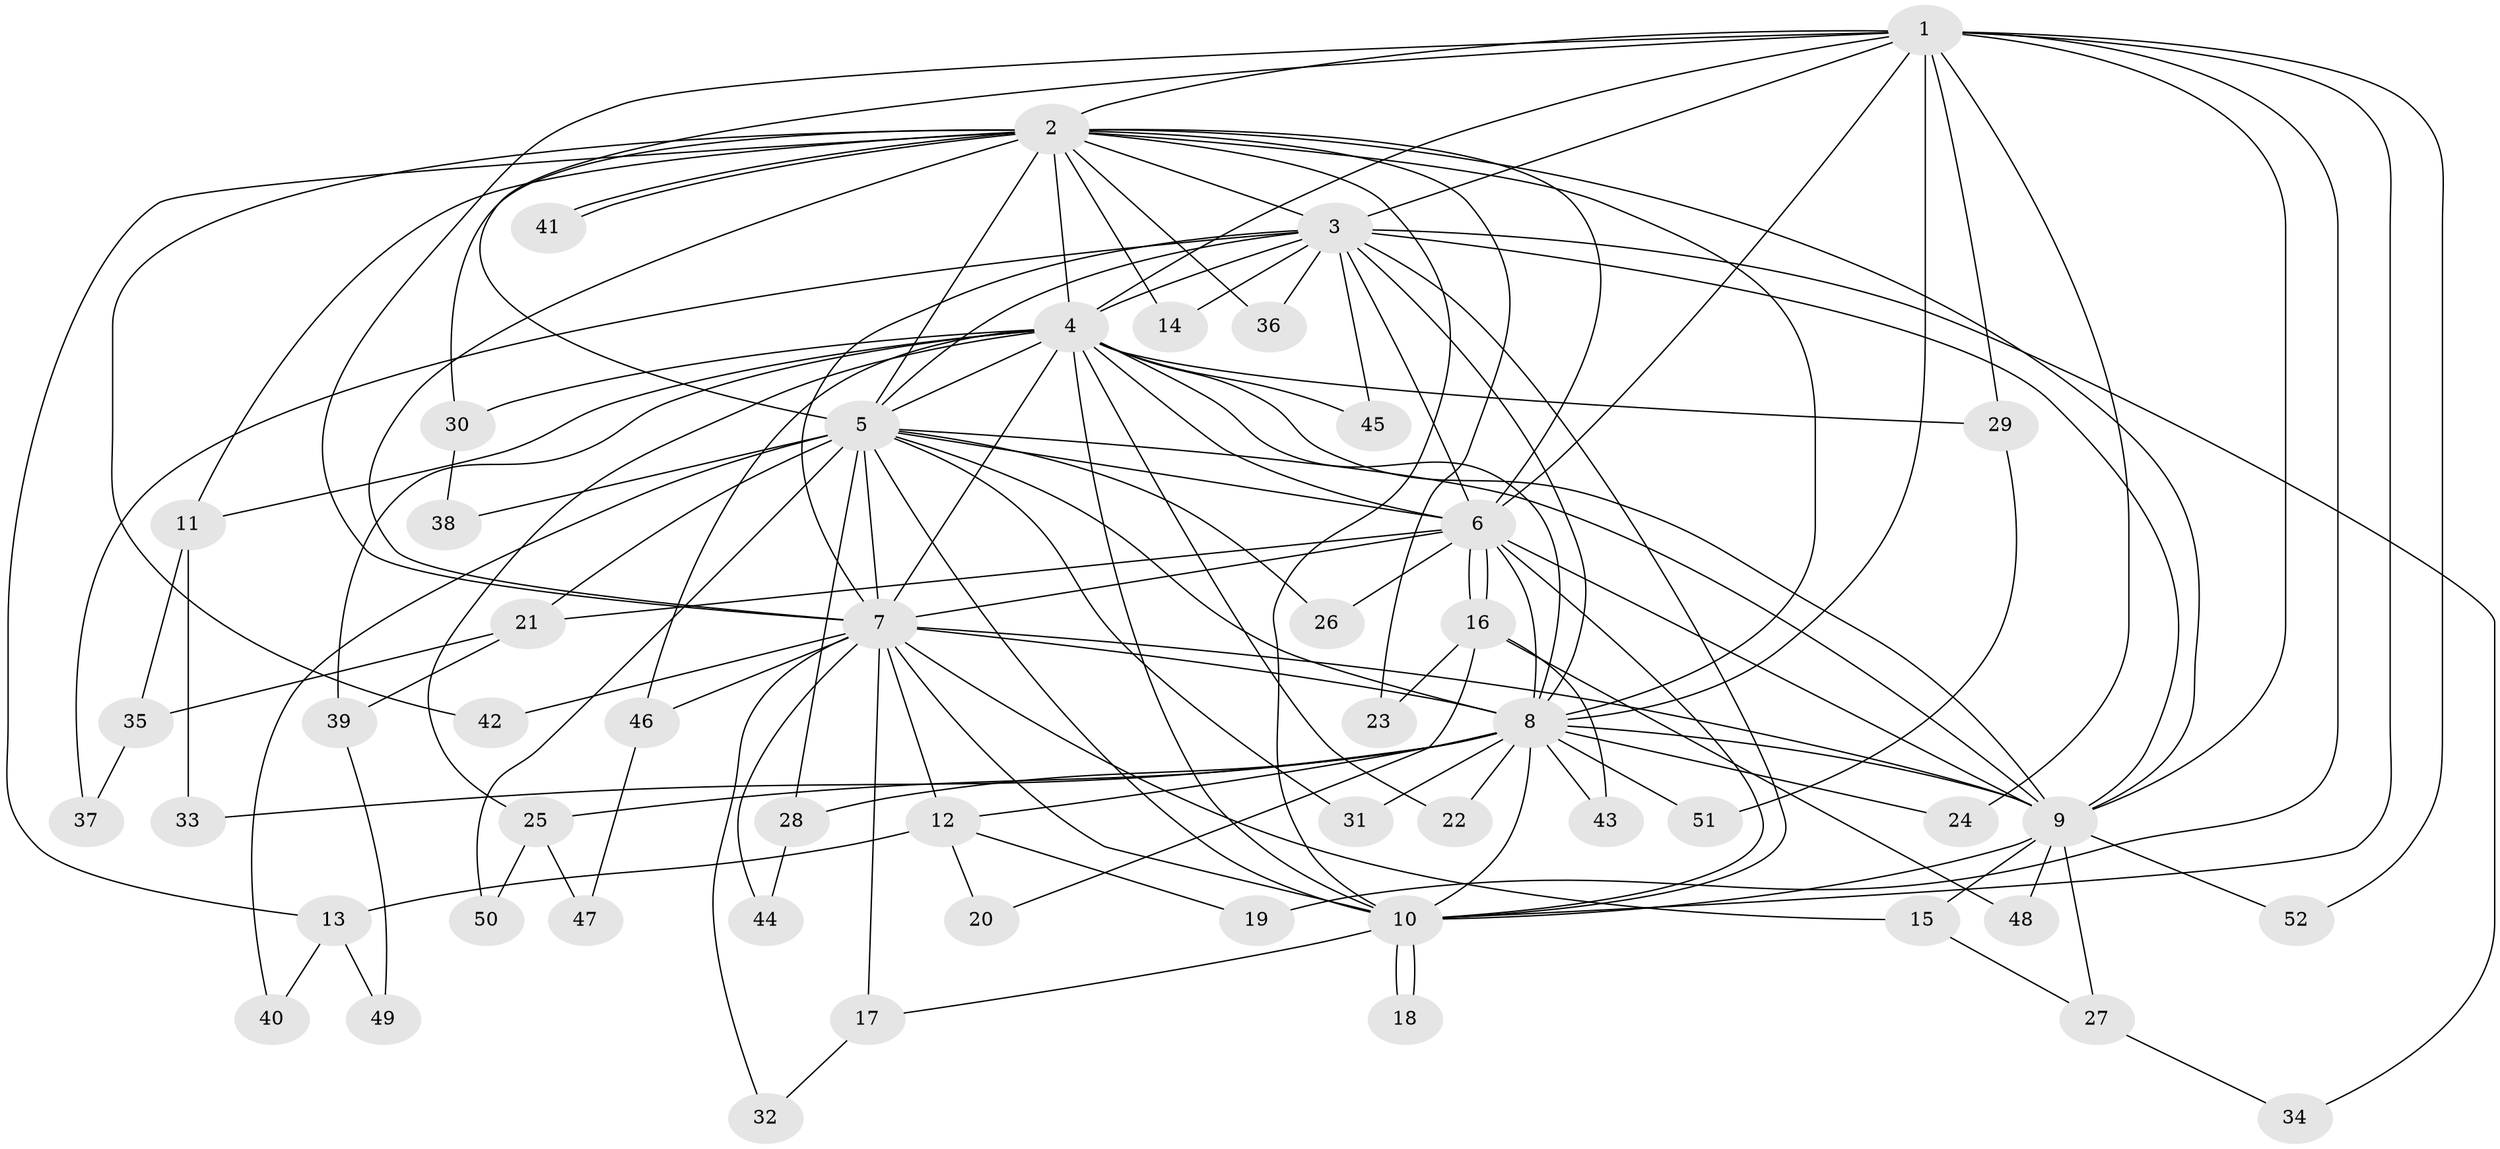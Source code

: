 // coarse degree distribution, {12: 0.05, 9: 0.05, 7: 0.05, 11: 0.05, 6: 0.1, 4: 0.1, 1: 0.2, 2: 0.35, 3: 0.05}
// Generated by graph-tools (version 1.1) at 2025/17/03/04/25 18:17:33]
// undirected, 52 vertices, 129 edges
graph export_dot {
graph [start="1"]
  node [color=gray90,style=filled];
  1;
  2;
  3;
  4;
  5;
  6;
  7;
  8;
  9;
  10;
  11;
  12;
  13;
  14;
  15;
  16;
  17;
  18;
  19;
  20;
  21;
  22;
  23;
  24;
  25;
  26;
  27;
  28;
  29;
  30;
  31;
  32;
  33;
  34;
  35;
  36;
  37;
  38;
  39;
  40;
  41;
  42;
  43;
  44;
  45;
  46;
  47;
  48;
  49;
  50;
  51;
  52;
  1 -- 2;
  1 -- 3;
  1 -- 4;
  1 -- 5;
  1 -- 6;
  1 -- 7;
  1 -- 8;
  1 -- 9;
  1 -- 10;
  1 -- 19;
  1 -- 24;
  1 -- 29;
  1 -- 52;
  2 -- 3;
  2 -- 4;
  2 -- 5;
  2 -- 6;
  2 -- 7;
  2 -- 8;
  2 -- 9;
  2 -- 10;
  2 -- 11;
  2 -- 13;
  2 -- 14;
  2 -- 23;
  2 -- 30;
  2 -- 36;
  2 -- 41;
  2 -- 41;
  2 -- 42;
  3 -- 4;
  3 -- 5;
  3 -- 6;
  3 -- 7;
  3 -- 8;
  3 -- 9;
  3 -- 10;
  3 -- 14;
  3 -- 34;
  3 -- 36;
  3 -- 37;
  3 -- 45;
  4 -- 5;
  4 -- 6;
  4 -- 7;
  4 -- 8;
  4 -- 9;
  4 -- 10;
  4 -- 11;
  4 -- 22;
  4 -- 25;
  4 -- 29;
  4 -- 30;
  4 -- 39;
  4 -- 45;
  4 -- 46;
  5 -- 6;
  5 -- 7;
  5 -- 8;
  5 -- 9;
  5 -- 10;
  5 -- 21;
  5 -- 26;
  5 -- 28;
  5 -- 31;
  5 -- 38;
  5 -- 40;
  5 -- 50;
  6 -- 7;
  6 -- 8;
  6 -- 9;
  6 -- 10;
  6 -- 16;
  6 -- 16;
  6 -- 21;
  6 -- 26;
  7 -- 8;
  7 -- 9;
  7 -- 10;
  7 -- 12;
  7 -- 15;
  7 -- 17;
  7 -- 32;
  7 -- 42;
  7 -- 44;
  7 -- 46;
  8 -- 9;
  8 -- 10;
  8 -- 12;
  8 -- 22;
  8 -- 24;
  8 -- 25;
  8 -- 28;
  8 -- 31;
  8 -- 33;
  8 -- 43;
  8 -- 51;
  9 -- 10;
  9 -- 15;
  9 -- 27;
  9 -- 48;
  9 -- 52;
  10 -- 17;
  10 -- 18;
  10 -- 18;
  11 -- 33;
  11 -- 35;
  12 -- 13;
  12 -- 19;
  12 -- 20;
  13 -- 40;
  13 -- 49;
  15 -- 27;
  16 -- 20;
  16 -- 23;
  16 -- 43;
  16 -- 48;
  17 -- 32;
  21 -- 35;
  21 -- 39;
  25 -- 47;
  25 -- 50;
  27 -- 34;
  28 -- 44;
  29 -- 51;
  30 -- 38;
  35 -- 37;
  39 -- 49;
  46 -- 47;
}
